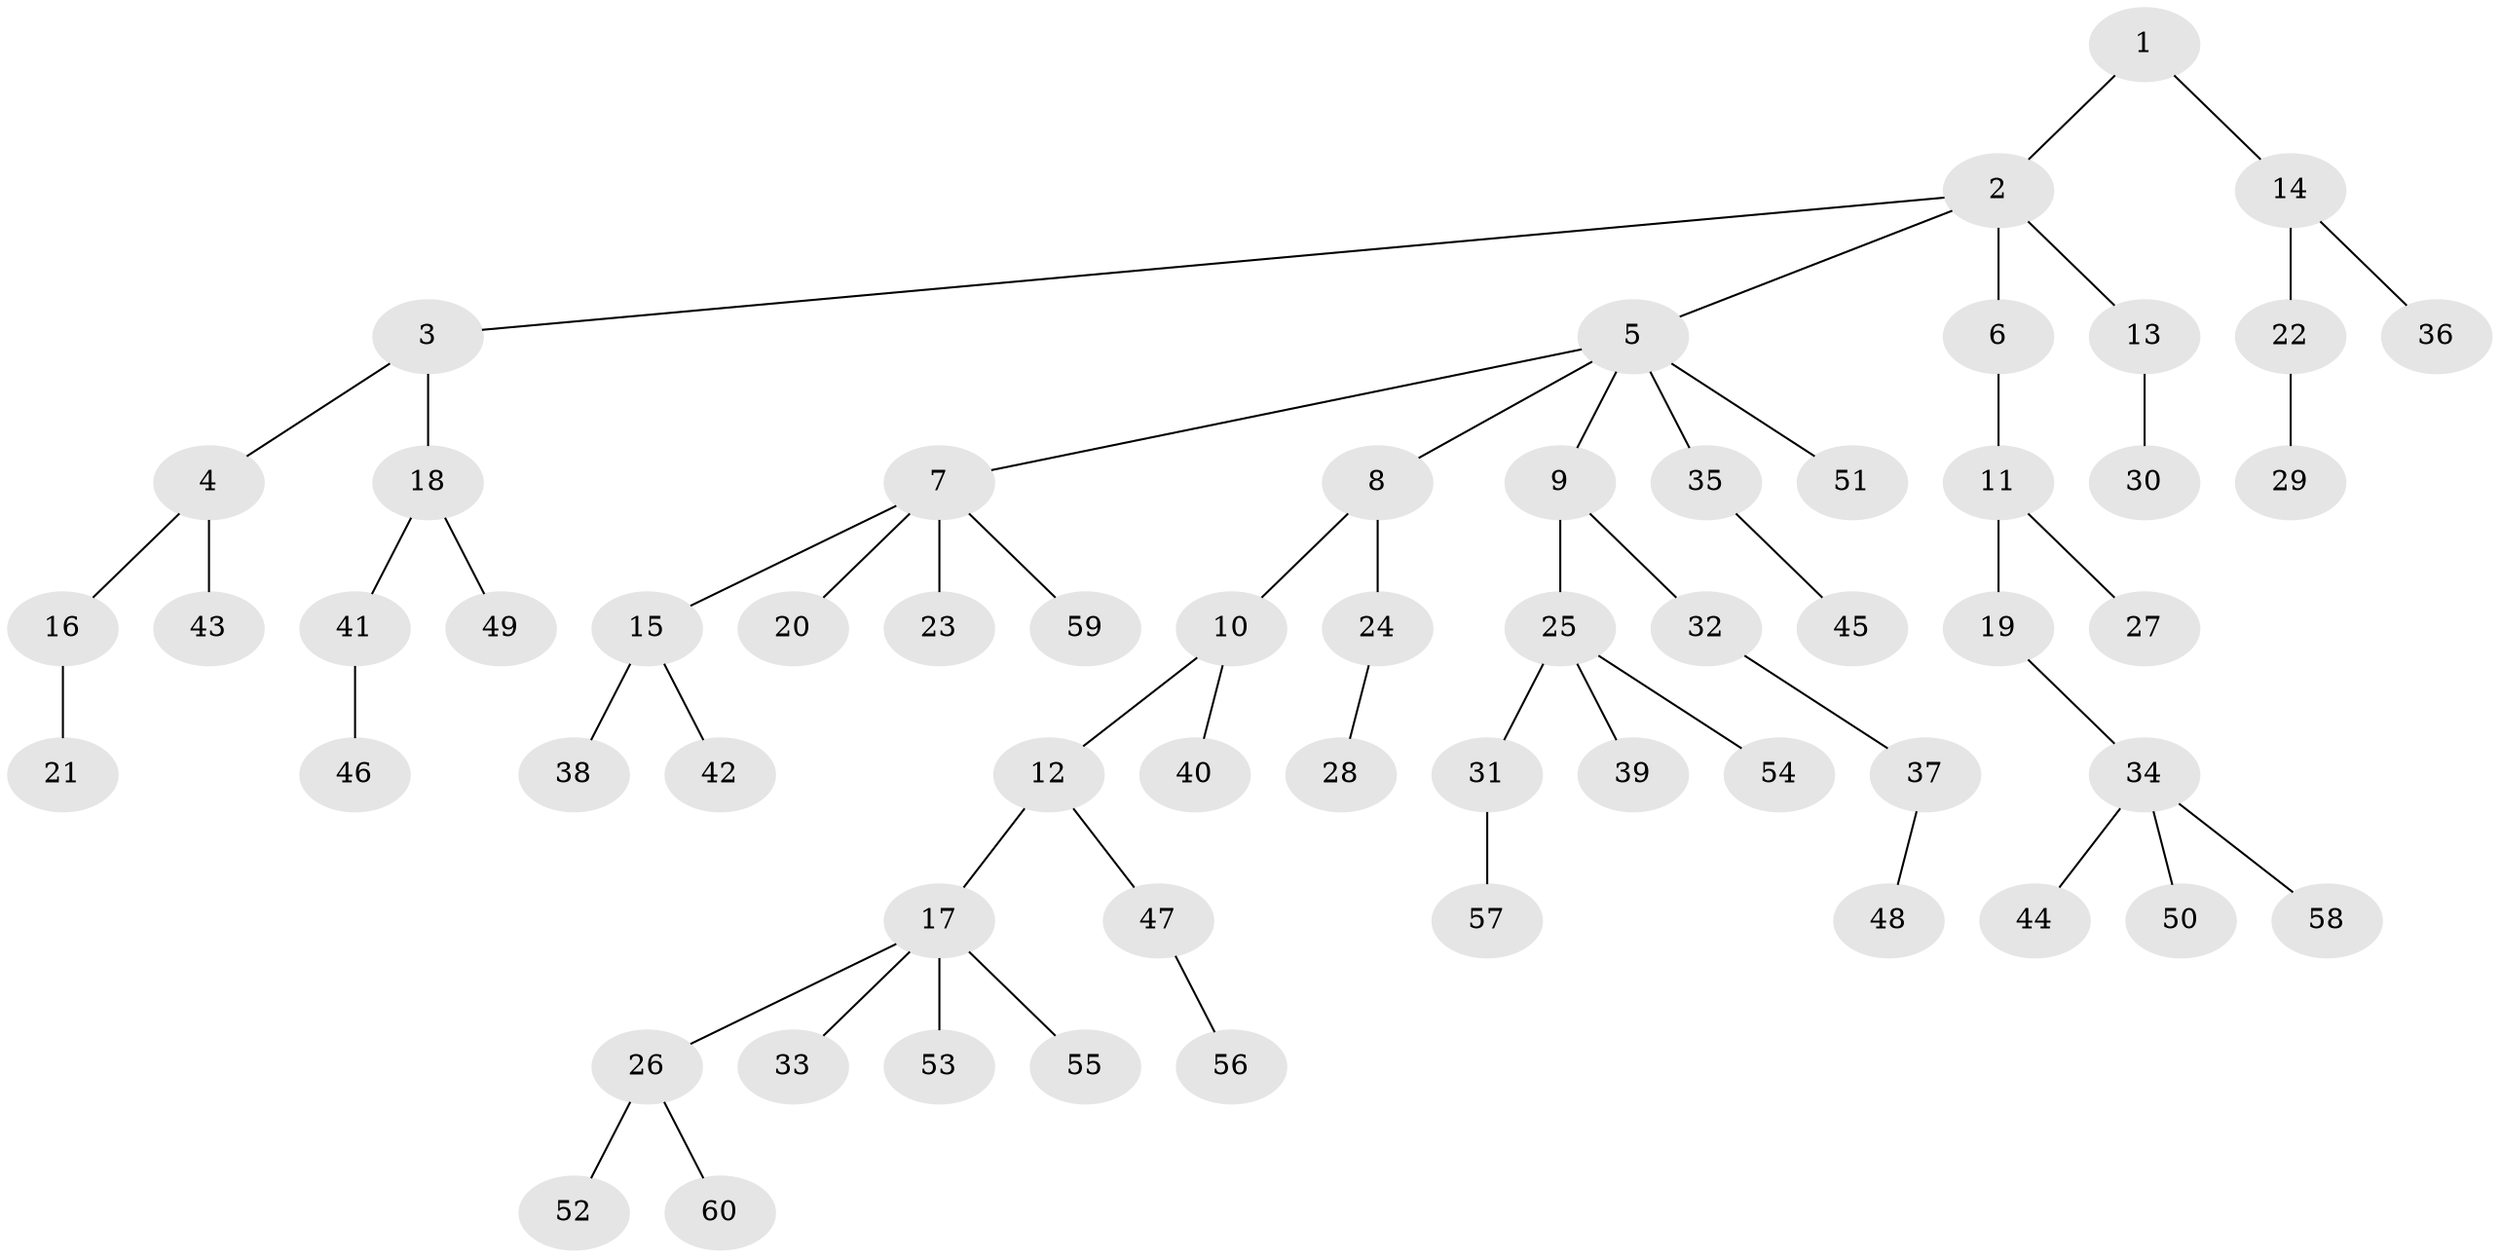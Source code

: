 // Generated by graph-tools (version 1.1) at 2025/15/03/09/25 04:15:31]
// undirected, 60 vertices, 59 edges
graph export_dot {
graph [start="1"]
  node [color=gray90,style=filled];
  1;
  2;
  3;
  4;
  5;
  6;
  7;
  8;
  9;
  10;
  11;
  12;
  13;
  14;
  15;
  16;
  17;
  18;
  19;
  20;
  21;
  22;
  23;
  24;
  25;
  26;
  27;
  28;
  29;
  30;
  31;
  32;
  33;
  34;
  35;
  36;
  37;
  38;
  39;
  40;
  41;
  42;
  43;
  44;
  45;
  46;
  47;
  48;
  49;
  50;
  51;
  52;
  53;
  54;
  55;
  56;
  57;
  58;
  59;
  60;
  1 -- 2;
  1 -- 14;
  2 -- 3;
  2 -- 5;
  2 -- 6;
  2 -- 13;
  3 -- 4;
  3 -- 18;
  4 -- 16;
  4 -- 43;
  5 -- 7;
  5 -- 8;
  5 -- 9;
  5 -- 35;
  5 -- 51;
  6 -- 11;
  7 -- 15;
  7 -- 20;
  7 -- 23;
  7 -- 59;
  8 -- 10;
  8 -- 24;
  9 -- 25;
  9 -- 32;
  10 -- 12;
  10 -- 40;
  11 -- 19;
  11 -- 27;
  12 -- 17;
  12 -- 47;
  13 -- 30;
  14 -- 22;
  14 -- 36;
  15 -- 38;
  15 -- 42;
  16 -- 21;
  17 -- 26;
  17 -- 33;
  17 -- 53;
  17 -- 55;
  18 -- 41;
  18 -- 49;
  19 -- 34;
  22 -- 29;
  24 -- 28;
  25 -- 31;
  25 -- 39;
  25 -- 54;
  26 -- 52;
  26 -- 60;
  31 -- 57;
  32 -- 37;
  34 -- 44;
  34 -- 50;
  34 -- 58;
  35 -- 45;
  37 -- 48;
  41 -- 46;
  47 -- 56;
}
